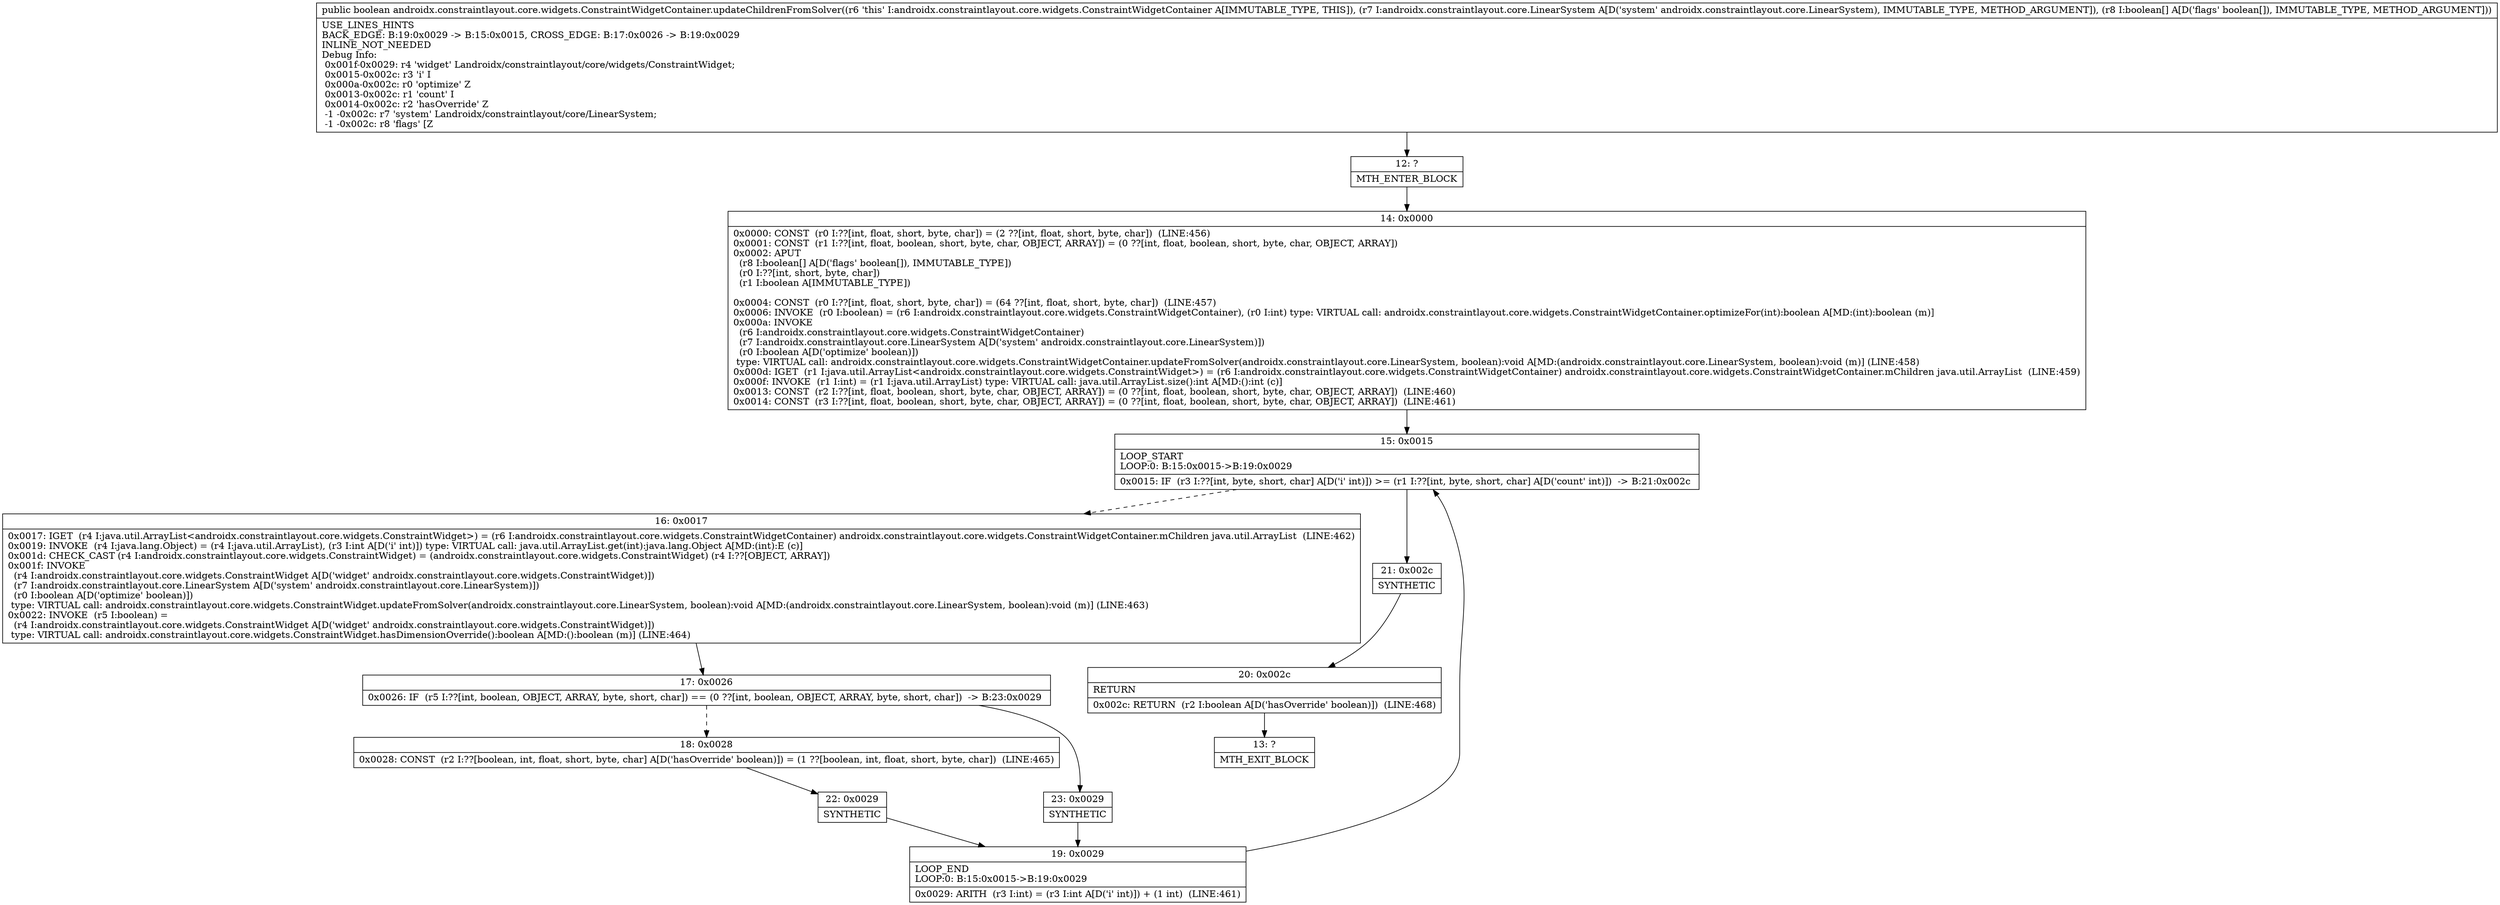 digraph "CFG forandroidx.constraintlayout.core.widgets.ConstraintWidgetContainer.updateChildrenFromSolver(Landroidx\/constraintlayout\/core\/LinearSystem;[Z)Z" {
Node_12 [shape=record,label="{12\:\ ?|MTH_ENTER_BLOCK\l}"];
Node_14 [shape=record,label="{14\:\ 0x0000|0x0000: CONST  (r0 I:??[int, float, short, byte, char]) = (2 ??[int, float, short, byte, char])  (LINE:456)\l0x0001: CONST  (r1 I:??[int, float, boolean, short, byte, char, OBJECT, ARRAY]) = (0 ??[int, float, boolean, short, byte, char, OBJECT, ARRAY]) \l0x0002: APUT  \l  (r8 I:boolean[] A[D('flags' boolean[]), IMMUTABLE_TYPE])\l  (r0 I:??[int, short, byte, char])\l  (r1 I:boolean A[IMMUTABLE_TYPE])\l \l0x0004: CONST  (r0 I:??[int, float, short, byte, char]) = (64 ??[int, float, short, byte, char])  (LINE:457)\l0x0006: INVOKE  (r0 I:boolean) = (r6 I:androidx.constraintlayout.core.widgets.ConstraintWidgetContainer), (r0 I:int) type: VIRTUAL call: androidx.constraintlayout.core.widgets.ConstraintWidgetContainer.optimizeFor(int):boolean A[MD:(int):boolean (m)]\l0x000a: INVOKE  \l  (r6 I:androidx.constraintlayout.core.widgets.ConstraintWidgetContainer)\l  (r7 I:androidx.constraintlayout.core.LinearSystem A[D('system' androidx.constraintlayout.core.LinearSystem)])\l  (r0 I:boolean A[D('optimize' boolean)])\l type: VIRTUAL call: androidx.constraintlayout.core.widgets.ConstraintWidgetContainer.updateFromSolver(androidx.constraintlayout.core.LinearSystem, boolean):void A[MD:(androidx.constraintlayout.core.LinearSystem, boolean):void (m)] (LINE:458)\l0x000d: IGET  (r1 I:java.util.ArrayList\<androidx.constraintlayout.core.widgets.ConstraintWidget\>) = (r6 I:androidx.constraintlayout.core.widgets.ConstraintWidgetContainer) androidx.constraintlayout.core.widgets.ConstraintWidgetContainer.mChildren java.util.ArrayList  (LINE:459)\l0x000f: INVOKE  (r1 I:int) = (r1 I:java.util.ArrayList) type: VIRTUAL call: java.util.ArrayList.size():int A[MD:():int (c)]\l0x0013: CONST  (r2 I:??[int, float, boolean, short, byte, char, OBJECT, ARRAY]) = (0 ??[int, float, boolean, short, byte, char, OBJECT, ARRAY])  (LINE:460)\l0x0014: CONST  (r3 I:??[int, float, boolean, short, byte, char, OBJECT, ARRAY]) = (0 ??[int, float, boolean, short, byte, char, OBJECT, ARRAY])  (LINE:461)\l}"];
Node_15 [shape=record,label="{15\:\ 0x0015|LOOP_START\lLOOP:0: B:15:0x0015\-\>B:19:0x0029\l|0x0015: IF  (r3 I:??[int, byte, short, char] A[D('i' int)]) \>= (r1 I:??[int, byte, short, char] A[D('count' int)])  \-\> B:21:0x002c \l}"];
Node_16 [shape=record,label="{16\:\ 0x0017|0x0017: IGET  (r4 I:java.util.ArrayList\<androidx.constraintlayout.core.widgets.ConstraintWidget\>) = (r6 I:androidx.constraintlayout.core.widgets.ConstraintWidgetContainer) androidx.constraintlayout.core.widgets.ConstraintWidgetContainer.mChildren java.util.ArrayList  (LINE:462)\l0x0019: INVOKE  (r4 I:java.lang.Object) = (r4 I:java.util.ArrayList), (r3 I:int A[D('i' int)]) type: VIRTUAL call: java.util.ArrayList.get(int):java.lang.Object A[MD:(int):E (c)]\l0x001d: CHECK_CAST (r4 I:androidx.constraintlayout.core.widgets.ConstraintWidget) = (androidx.constraintlayout.core.widgets.ConstraintWidget) (r4 I:??[OBJECT, ARRAY]) \l0x001f: INVOKE  \l  (r4 I:androidx.constraintlayout.core.widgets.ConstraintWidget A[D('widget' androidx.constraintlayout.core.widgets.ConstraintWidget)])\l  (r7 I:androidx.constraintlayout.core.LinearSystem A[D('system' androidx.constraintlayout.core.LinearSystem)])\l  (r0 I:boolean A[D('optimize' boolean)])\l type: VIRTUAL call: androidx.constraintlayout.core.widgets.ConstraintWidget.updateFromSolver(androidx.constraintlayout.core.LinearSystem, boolean):void A[MD:(androidx.constraintlayout.core.LinearSystem, boolean):void (m)] (LINE:463)\l0x0022: INVOKE  (r5 I:boolean) = \l  (r4 I:androidx.constraintlayout.core.widgets.ConstraintWidget A[D('widget' androidx.constraintlayout.core.widgets.ConstraintWidget)])\l type: VIRTUAL call: androidx.constraintlayout.core.widgets.ConstraintWidget.hasDimensionOverride():boolean A[MD:():boolean (m)] (LINE:464)\l}"];
Node_17 [shape=record,label="{17\:\ 0x0026|0x0026: IF  (r5 I:??[int, boolean, OBJECT, ARRAY, byte, short, char]) == (0 ??[int, boolean, OBJECT, ARRAY, byte, short, char])  \-\> B:23:0x0029 \l}"];
Node_18 [shape=record,label="{18\:\ 0x0028|0x0028: CONST  (r2 I:??[boolean, int, float, short, byte, char] A[D('hasOverride' boolean)]) = (1 ??[boolean, int, float, short, byte, char])  (LINE:465)\l}"];
Node_22 [shape=record,label="{22\:\ 0x0029|SYNTHETIC\l}"];
Node_19 [shape=record,label="{19\:\ 0x0029|LOOP_END\lLOOP:0: B:15:0x0015\-\>B:19:0x0029\l|0x0029: ARITH  (r3 I:int) = (r3 I:int A[D('i' int)]) + (1 int)  (LINE:461)\l}"];
Node_23 [shape=record,label="{23\:\ 0x0029|SYNTHETIC\l}"];
Node_21 [shape=record,label="{21\:\ 0x002c|SYNTHETIC\l}"];
Node_20 [shape=record,label="{20\:\ 0x002c|RETURN\l|0x002c: RETURN  (r2 I:boolean A[D('hasOverride' boolean)])  (LINE:468)\l}"];
Node_13 [shape=record,label="{13\:\ ?|MTH_EXIT_BLOCK\l}"];
MethodNode[shape=record,label="{public boolean androidx.constraintlayout.core.widgets.ConstraintWidgetContainer.updateChildrenFromSolver((r6 'this' I:androidx.constraintlayout.core.widgets.ConstraintWidgetContainer A[IMMUTABLE_TYPE, THIS]), (r7 I:androidx.constraintlayout.core.LinearSystem A[D('system' androidx.constraintlayout.core.LinearSystem), IMMUTABLE_TYPE, METHOD_ARGUMENT]), (r8 I:boolean[] A[D('flags' boolean[]), IMMUTABLE_TYPE, METHOD_ARGUMENT]))  | USE_LINES_HINTS\lBACK_EDGE: B:19:0x0029 \-\> B:15:0x0015, CROSS_EDGE: B:17:0x0026 \-\> B:19:0x0029\lINLINE_NOT_NEEDED\lDebug Info:\l  0x001f\-0x0029: r4 'widget' Landroidx\/constraintlayout\/core\/widgets\/ConstraintWidget;\l  0x0015\-0x002c: r3 'i' I\l  0x000a\-0x002c: r0 'optimize' Z\l  0x0013\-0x002c: r1 'count' I\l  0x0014\-0x002c: r2 'hasOverride' Z\l  \-1 \-0x002c: r7 'system' Landroidx\/constraintlayout\/core\/LinearSystem;\l  \-1 \-0x002c: r8 'flags' [Z\l}"];
MethodNode -> Node_12;Node_12 -> Node_14;
Node_14 -> Node_15;
Node_15 -> Node_16[style=dashed];
Node_15 -> Node_21;
Node_16 -> Node_17;
Node_17 -> Node_18[style=dashed];
Node_17 -> Node_23;
Node_18 -> Node_22;
Node_22 -> Node_19;
Node_19 -> Node_15;
Node_23 -> Node_19;
Node_21 -> Node_20;
Node_20 -> Node_13;
}

